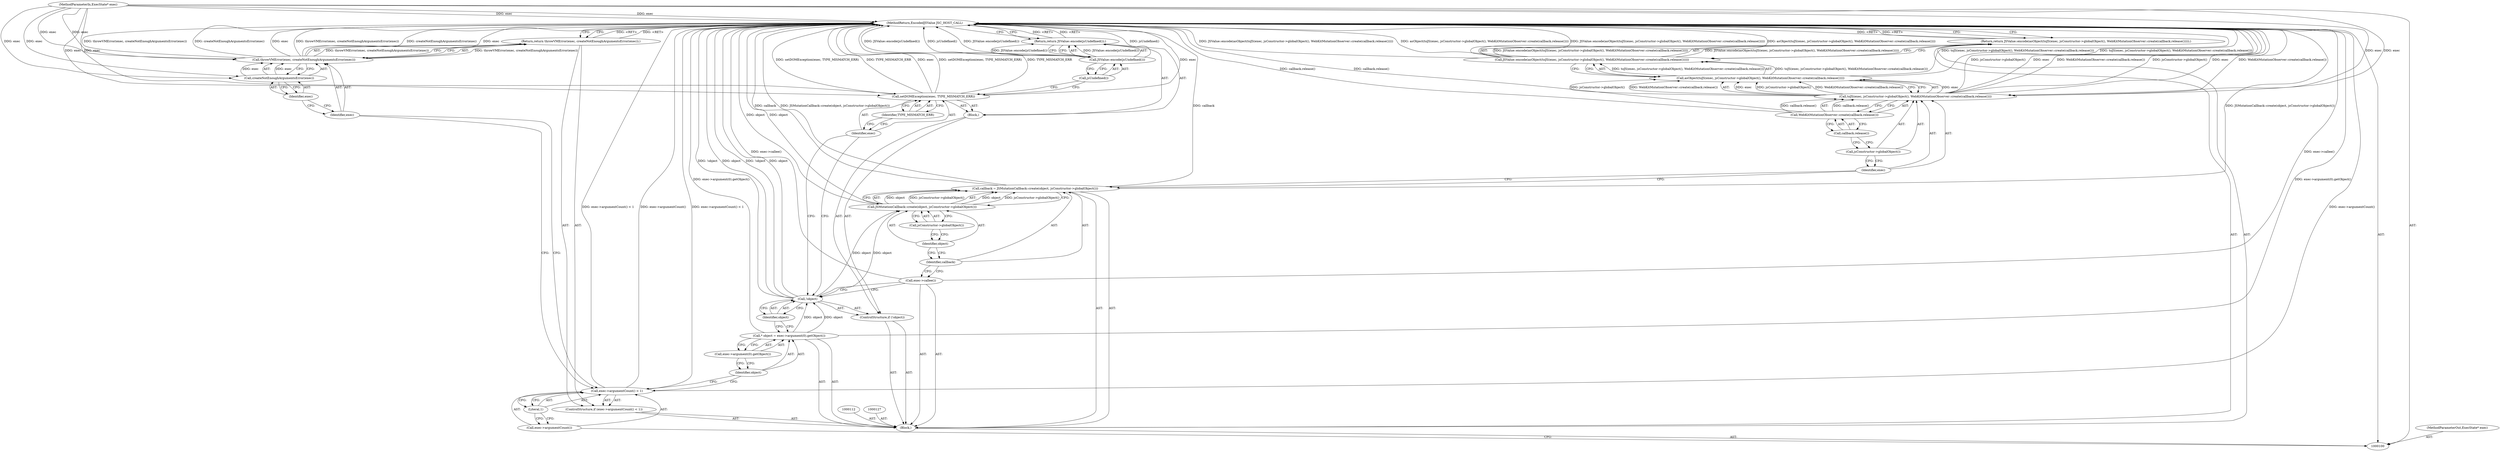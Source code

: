 digraph "0_Chrome_b944f670bb7a8a919daac497a4ea0536c954c201_5" {
"1000141" [label="(MethodReturn,EncodedJSValue JSC_HOST_CALL)"];
"1000101" [label="(MethodParameterIn,ExecState* exec)"];
"1000219" [label="(MethodParameterOut,ExecState* exec)"];
"1000126" [label="(Call,exec->callee())"];
"1000128" [label="(Call,callback = JSMutationCallback::create(object, jsConstructor->globalObject()))"];
"1000129" [label="(Identifier,callback)"];
"1000130" [label="(Call,JSMutationCallback::create(object, jsConstructor->globalObject()))"];
"1000131" [label="(Identifier,object)"];
"1000132" [label="(Call,jsConstructor->globalObject())"];
"1000140" [label="(Call,callback.release())"];
"1000134" [label="(Call,JSValue::encode(asObject(toJS(exec, jsConstructor->globalObject(), WebKitMutationObserver::create(callback.release())))))"];
"1000135" [label="(Call,asObject(toJS(exec, jsConstructor->globalObject(), WebKitMutationObserver::create(callback.release()))))"];
"1000136" [label="(Call,toJS(exec, jsConstructor->globalObject(), WebKitMutationObserver::create(callback.release())))"];
"1000133" [label="(Return,return JSValue::encode(asObject(toJS(exec, jsConstructor->globalObject(), WebKitMutationObserver::create(callback.release()))));)"];
"1000137" [label="(Identifier,exec)"];
"1000138" [label="(Call,jsConstructor->globalObject())"];
"1000139" [label="(Call,WebKitMutationObserver::create(callback.release()))"];
"1000102" [label="(Block,)"];
"1000106" [label="(Literal,1)"];
"1000103" [label="(ControlStructure,if (exec->argumentCount() < 1))"];
"1000104" [label="(Call,exec->argumentCount() < 1)"];
"1000105" [label="(Call,exec->argumentCount())"];
"1000108" [label="(Call,throwVMError(exec, createNotEnoughArgumentsError(exec)))"];
"1000109" [label="(Identifier,exec)"];
"1000110" [label="(Call,createNotEnoughArgumentsError(exec))"];
"1000111" [label="(Identifier,exec)"];
"1000107" [label="(Return,return throwVMError(exec, createNotEnoughArgumentsError(exec));)"];
"1000113" [label="(Call,* object = exec->argument(0).getObject())"];
"1000114" [label="(Identifier,object)"];
"1000115" [label="(Call,exec->argument(0).getObject())"];
"1000118" [label="(Identifier,object)"];
"1000119" [label="(Block,)"];
"1000116" [label="(ControlStructure,if (!object))"];
"1000117" [label="(Call,!object)"];
"1000121" [label="(Identifier,exec)"];
"1000122" [label="(Identifier,TYPE_MISMATCH_ERR)"];
"1000120" [label="(Call,setDOMException(exec, TYPE_MISMATCH_ERR))"];
"1000124" [label="(Call,JSValue::encode(jsUndefined()))"];
"1000125" [label="(Call,jsUndefined())"];
"1000123" [label="(Return,return JSValue::encode(jsUndefined());)"];
"1000141" -> "1000100"  [label="AST: "];
"1000141" -> "1000107"  [label="CFG: "];
"1000141" -> "1000123"  [label="CFG: "];
"1000141" -> "1000133"  [label="CFG: "];
"1000133" -> "1000141"  [label="DDG: <RET>"];
"1000117" -> "1000141"  [label="DDG: !object"];
"1000117" -> "1000141"  [label="DDG: object"];
"1000124" -> "1000141"  [label="DDG: jsUndefined()"];
"1000124" -> "1000141"  [label="DDG: JSValue::encode(jsUndefined())"];
"1000108" -> "1000141"  [label="DDG: throwVMError(exec, createNotEnoughArgumentsError(exec))"];
"1000108" -> "1000141"  [label="DDG: createNotEnoughArgumentsError(exec)"];
"1000108" -> "1000141"  [label="DDG: exec"];
"1000104" -> "1000141"  [label="DDG: exec->argumentCount() < 1"];
"1000104" -> "1000141"  [label="DDG: exec->argumentCount()"];
"1000136" -> "1000141"  [label="DDG: WebKitMutationObserver::create(callback.release())"];
"1000136" -> "1000141"  [label="DDG: jsConstructor->globalObject()"];
"1000136" -> "1000141"  [label="DDG: exec"];
"1000139" -> "1000141"  [label="DDG: callback.release()"];
"1000128" -> "1000141"  [label="DDG: JSMutationCallback::create(object, jsConstructor->globalObject())"];
"1000128" -> "1000141"  [label="DDG: callback"];
"1000126" -> "1000141"  [label="DDG: exec->callee()"];
"1000134" -> "1000141"  [label="DDG: JSValue::encode(asObject(toJS(exec, jsConstructor->globalObject(), WebKitMutationObserver::create(callback.release()))))"];
"1000134" -> "1000141"  [label="DDG: asObject(toJS(exec, jsConstructor->globalObject(), WebKitMutationObserver::create(callback.release())))"];
"1000113" -> "1000141"  [label="DDG: exec->argument(0).getObject()"];
"1000120" -> "1000141"  [label="DDG: exec"];
"1000120" -> "1000141"  [label="DDG: setDOMException(exec, TYPE_MISMATCH_ERR)"];
"1000120" -> "1000141"  [label="DDG: TYPE_MISMATCH_ERR"];
"1000101" -> "1000141"  [label="DDG: exec"];
"1000135" -> "1000141"  [label="DDG: toJS(exec, jsConstructor->globalObject(), WebKitMutationObserver::create(callback.release()))"];
"1000130" -> "1000141"  [label="DDG: object"];
"1000107" -> "1000141"  [label="DDG: <RET>"];
"1000123" -> "1000141"  [label="DDG: <RET>"];
"1000101" -> "1000100"  [label="AST: "];
"1000101" -> "1000141"  [label="DDG: exec"];
"1000101" -> "1000108"  [label="DDG: exec"];
"1000101" -> "1000110"  [label="DDG: exec"];
"1000101" -> "1000120"  [label="DDG: exec"];
"1000101" -> "1000136"  [label="DDG: exec"];
"1000219" -> "1000100"  [label="AST: "];
"1000126" -> "1000102"  [label="AST: "];
"1000126" -> "1000117"  [label="CFG: "];
"1000129" -> "1000126"  [label="CFG: "];
"1000126" -> "1000141"  [label="DDG: exec->callee()"];
"1000128" -> "1000102"  [label="AST: "];
"1000128" -> "1000130"  [label="CFG: "];
"1000129" -> "1000128"  [label="AST: "];
"1000130" -> "1000128"  [label="AST: "];
"1000137" -> "1000128"  [label="CFG: "];
"1000128" -> "1000141"  [label="DDG: JSMutationCallback::create(object, jsConstructor->globalObject())"];
"1000128" -> "1000141"  [label="DDG: callback"];
"1000130" -> "1000128"  [label="DDG: object"];
"1000130" -> "1000128"  [label="DDG: jsConstructor->globalObject()"];
"1000129" -> "1000128"  [label="AST: "];
"1000129" -> "1000126"  [label="CFG: "];
"1000131" -> "1000129"  [label="CFG: "];
"1000130" -> "1000128"  [label="AST: "];
"1000130" -> "1000132"  [label="CFG: "];
"1000131" -> "1000130"  [label="AST: "];
"1000132" -> "1000130"  [label="AST: "];
"1000128" -> "1000130"  [label="CFG: "];
"1000130" -> "1000141"  [label="DDG: object"];
"1000130" -> "1000128"  [label="DDG: object"];
"1000130" -> "1000128"  [label="DDG: jsConstructor->globalObject()"];
"1000117" -> "1000130"  [label="DDG: object"];
"1000131" -> "1000130"  [label="AST: "];
"1000131" -> "1000129"  [label="CFG: "];
"1000132" -> "1000131"  [label="CFG: "];
"1000132" -> "1000130"  [label="AST: "];
"1000132" -> "1000131"  [label="CFG: "];
"1000130" -> "1000132"  [label="CFG: "];
"1000140" -> "1000139"  [label="AST: "];
"1000140" -> "1000138"  [label="CFG: "];
"1000139" -> "1000140"  [label="CFG: "];
"1000134" -> "1000133"  [label="AST: "];
"1000134" -> "1000135"  [label="CFG: "];
"1000135" -> "1000134"  [label="AST: "];
"1000133" -> "1000134"  [label="CFG: "];
"1000134" -> "1000141"  [label="DDG: JSValue::encode(asObject(toJS(exec, jsConstructor->globalObject(), WebKitMutationObserver::create(callback.release()))))"];
"1000134" -> "1000141"  [label="DDG: asObject(toJS(exec, jsConstructor->globalObject(), WebKitMutationObserver::create(callback.release())))"];
"1000134" -> "1000133"  [label="DDG: JSValue::encode(asObject(toJS(exec, jsConstructor->globalObject(), WebKitMutationObserver::create(callback.release()))))"];
"1000135" -> "1000134"  [label="DDG: toJS(exec, jsConstructor->globalObject(), WebKitMutationObserver::create(callback.release()))"];
"1000135" -> "1000134"  [label="AST: "];
"1000135" -> "1000136"  [label="CFG: "];
"1000136" -> "1000135"  [label="AST: "];
"1000134" -> "1000135"  [label="CFG: "];
"1000135" -> "1000141"  [label="DDG: toJS(exec, jsConstructor->globalObject(), WebKitMutationObserver::create(callback.release()))"];
"1000135" -> "1000134"  [label="DDG: toJS(exec, jsConstructor->globalObject(), WebKitMutationObserver::create(callback.release()))"];
"1000136" -> "1000135"  [label="DDG: exec"];
"1000136" -> "1000135"  [label="DDG: jsConstructor->globalObject()"];
"1000136" -> "1000135"  [label="DDG: WebKitMutationObserver::create(callback.release())"];
"1000136" -> "1000135"  [label="AST: "];
"1000136" -> "1000139"  [label="CFG: "];
"1000137" -> "1000136"  [label="AST: "];
"1000138" -> "1000136"  [label="AST: "];
"1000139" -> "1000136"  [label="AST: "];
"1000135" -> "1000136"  [label="CFG: "];
"1000136" -> "1000141"  [label="DDG: WebKitMutationObserver::create(callback.release())"];
"1000136" -> "1000141"  [label="DDG: jsConstructor->globalObject()"];
"1000136" -> "1000141"  [label="DDG: exec"];
"1000136" -> "1000135"  [label="DDG: exec"];
"1000136" -> "1000135"  [label="DDG: jsConstructor->globalObject()"];
"1000136" -> "1000135"  [label="DDG: WebKitMutationObserver::create(callback.release())"];
"1000101" -> "1000136"  [label="DDG: exec"];
"1000139" -> "1000136"  [label="DDG: callback.release()"];
"1000133" -> "1000102"  [label="AST: "];
"1000133" -> "1000134"  [label="CFG: "];
"1000134" -> "1000133"  [label="AST: "];
"1000141" -> "1000133"  [label="CFG: "];
"1000133" -> "1000141"  [label="DDG: <RET>"];
"1000134" -> "1000133"  [label="DDG: JSValue::encode(asObject(toJS(exec, jsConstructor->globalObject(), WebKitMutationObserver::create(callback.release()))))"];
"1000137" -> "1000136"  [label="AST: "];
"1000137" -> "1000128"  [label="CFG: "];
"1000138" -> "1000137"  [label="CFG: "];
"1000138" -> "1000136"  [label="AST: "];
"1000138" -> "1000137"  [label="CFG: "];
"1000140" -> "1000138"  [label="CFG: "];
"1000139" -> "1000136"  [label="AST: "];
"1000139" -> "1000140"  [label="CFG: "];
"1000140" -> "1000139"  [label="AST: "];
"1000136" -> "1000139"  [label="CFG: "];
"1000139" -> "1000141"  [label="DDG: callback.release()"];
"1000139" -> "1000136"  [label="DDG: callback.release()"];
"1000102" -> "1000100"  [label="AST: "];
"1000103" -> "1000102"  [label="AST: "];
"1000112" -> "1000102"  [label="AST: "];
"1000113" -> "1000102"  [label="AST: "];
"1000116" -> "1000102"  [label="AST: "];
"1000126" -> "1000102"  [label="AST: "];
"1000127" -> "1000102"  [label="AST: "];
"1000128" -> "1000102"  [label="AST: "];
"1000133" -> "1000102"  [label="AST: "];
"1000106" -> "1000104"  [label="AST: "];
"1000106" -> "1000105"  [label="CFG: "];
"1000104" -> "1000106"  [label="CFG: "];
"1000103" -> "1000102"  [label="AST: "];
"1000104" -> "1000103"  [label="AST: "];
"1000107" -> "1000103"  [label="AST: "];
"1000104" -> "1000103"  [label="AST: "];
"1000104" -> "1000106"  [label="CFG: "];
"1000105" -> "1000104"  [label="AST: "];
"1000106" -> "1000104"  [label="AST: "];
"1000109" -> "1000104"  [label="CFG: "];
"1000114" -> "1000104"  [label="CFG: "];
"1000104" -> "1000141"  [label="DDG: exec->argumentCount() < 1"];
"1000104" -> "1000141"  [label="DDG: exec->argumentCount()"];
"1000105" -> "1000104"  [label="AST: "];
"1000105" -> "1000100"  [label="CFG: "];
"1000106" -> "1000105"  [label="CFG: "];
"1000108" -> "1000107"  [label="AST: "];
"1000108" -> "1000110"  [label="CFG: "];
"1000109" -> "1000108"  [label="AST: "];
"1000110" -> "1000108"  [label="AST: "];
"1000107" -> "1000108"  [label="CFG: "];
"1000108" -> "1000141"  [label="DDG: throwVMError(exec, createNotEnoughArgumentsError(exec))"];
"1000108" -> "1000141"  [label="DDG: createNotEnoughArgumentsError(exec)"];
"1000108" -> "1000141"  [label="DDG: exec"];
"1000108" -> "1000107"  [label="DDG: throwVMError(exec, createNotEnoughArgumentsError(exec))"];
"1000110" -> "1000108"  [label="DDG: exec"];
"1000101" -> "1000108"  [label="DDG: exec"];
"1000109" -> "1000108"  [label="AST: "];
"1000109" -> "1000104"  [label="CFG: "];
"1000111" -> "1000109"  [label="CFG: "];
"1000110" -> "1000108"  [label="AST: "];
"1000110" -> "1000111"  [label="CFG: "];
"1000111" -> "1000110"  [label="AST: "];
"1000108" -> "1000110"  [label="CFG: "];
"1000110" -> "1000108"  [label="DDG: exec"];
"1000101" -> "1000110"  [label="DDG: exec"];
"1000111" -> "1000110"  [label="AST: "];
"1000111" -> "1000109"  [label="CFG: "];
"1000110" -> "1000111"  [label="CFG: "];
"1000107" -> "1000103"  [label="AST: "];
"1000107" -> "1000108"  [label="CFG: "];
"1000108" -> "1000107"  [label="AST: "];
"1000141" -> "1000107"  [label="CFG: "];
"1000107" -> "1000141"  [label="DDG: <RET>"];
"1000108" -> "1000107"  [label="DDG: throwVMError(exec, createNotEnoughArgumentsError(exec))"];
"1000113" -> "1000102"  [label="AST: "];
"1000113" -> "1000115"  [label="CFG: "];
"1000114" -> "1000113"  [label="AST: "];
"1000115" -> "1000113"  [label="AST: "];
"1000118" -> "1000113"  [label="CFG: "];
"1000113" -> "1000141"  [label="DDG: exec->argument(0).getObject()"];
"1000113" -> "1000117"  [label="DDG: object"];
"1000114" -> "1000113"  [label="AST: "];
"1000114" -> "1000104"  [label="CFG: "];
"1000115" -> "1000114"  [label="CFG: "];
"1000115" -> "1000113"  [label="AST: "];
"1000115" -> "1000114"  [label="CFG: "];
"1000113" -> "1000115"  [label="CFG: "];
"1000118" -> "1000117"  [label="AST: "];
"1000118" -> "1000113"  [label="CFG: "];
"1000117" -> "1000118"  [label="CFG: "];
"1000119" -> "1000116"  [label="AST: "];
"1000120" -> "1000119"  [label="AST: "];
"1000123" -> "1000119"  [label="AST: "];
"1000116" -> "1000102"  [label="AST: "];
"1000117" -> "1000116"  [label="AST: "];
"1000119" -> "1000116"  [label="AST: "];
"1000117" -> "1000116"  [label="AST: "];
"1000117" -> "1000118"  [label="CFG: "];
"1000118" -> "1000117"  [label="AST: "];
"1000121" -> "1000117"  [label="CFG: "];
"1000126" -> "1000117"  [label="CFG: "];
"1000117" -> "1000141"  [label="DDG: !object"];
"1000117" -> "1000141"  [label="DDG: object"];
"1000113" -> "1000117"  [label="DDG: object"];
"1000117" -> "1000130"  [label="DDG: object"];
"1000121" -> "1000120"  [label="AST: "];
"1000121" -> "1000117"  [label="CFG: "];
"1000122" -> "1000121"  [label="CFG: "];
"1000122" -> "1000120"  [label="AST: "];
"1000122" -> "1000121"  [label="CFG: "];
"1000120" -> "1000122"  [label="CFG: "];
"1000120" -> "1000119"  [label="AST: "];
"1000120" -> "1000122"  [label="CFG: "];
"1000121" -> "1000120"  [label="AST: "];
"1000122" -> "1000120"  [label="AST: "];
"1000125" -> "1000120"  [label="CFG: "];
"1000120" -> "1000141"  [label="DDG: exec"];
"1000120" -> "1000141"  [label="DDG: setDOMException(exec, TYPE_MISMATCH_ERR)"];
"1000120" -> "1000141"  [label="DDG: TYPE_MISMATCH_ERR"];
"1000101" -> "1000120"  [label="DDG: exec"];
"1000124" -> "1000123"  [label="AST: "];
"1000124" -> "1000125"  [label="CFG: "];
"1000125" -> "1000124"  [label="AST: "];
"1000123" -> "1000124"  [label="CFG: "];
"1000124" -> "1000141"  [label="DDG: jsUndefined()"];
"1000124" -> "1000141"  [label="DDG: JSValue::encode(jsUndefined())"];
"1000124" -> "1000123"  [label="DDG: JSValue::encode(jsUndefined())"];
"1000125" -> "1000124"  [label="AST: "];
"1000125" -> "1000120"  [label="CFG: "];
"1000124" -> "1000125"  [label="CFG: "];
"1000123" -> "1000119"  [label="AST: "];
"1000123" -> "1000124"  [label="CFG: "];
"1000124" -> "1000123"  [label="AST: "];
"1000141" -> "1000123"  [label="CFG: "];
"1000123" -> "1000141"  [label="DDG: <RET>"];
"1000124" -> "1000123"  [label="DDG: JSValue::encode(jsUndefined())"];
}
